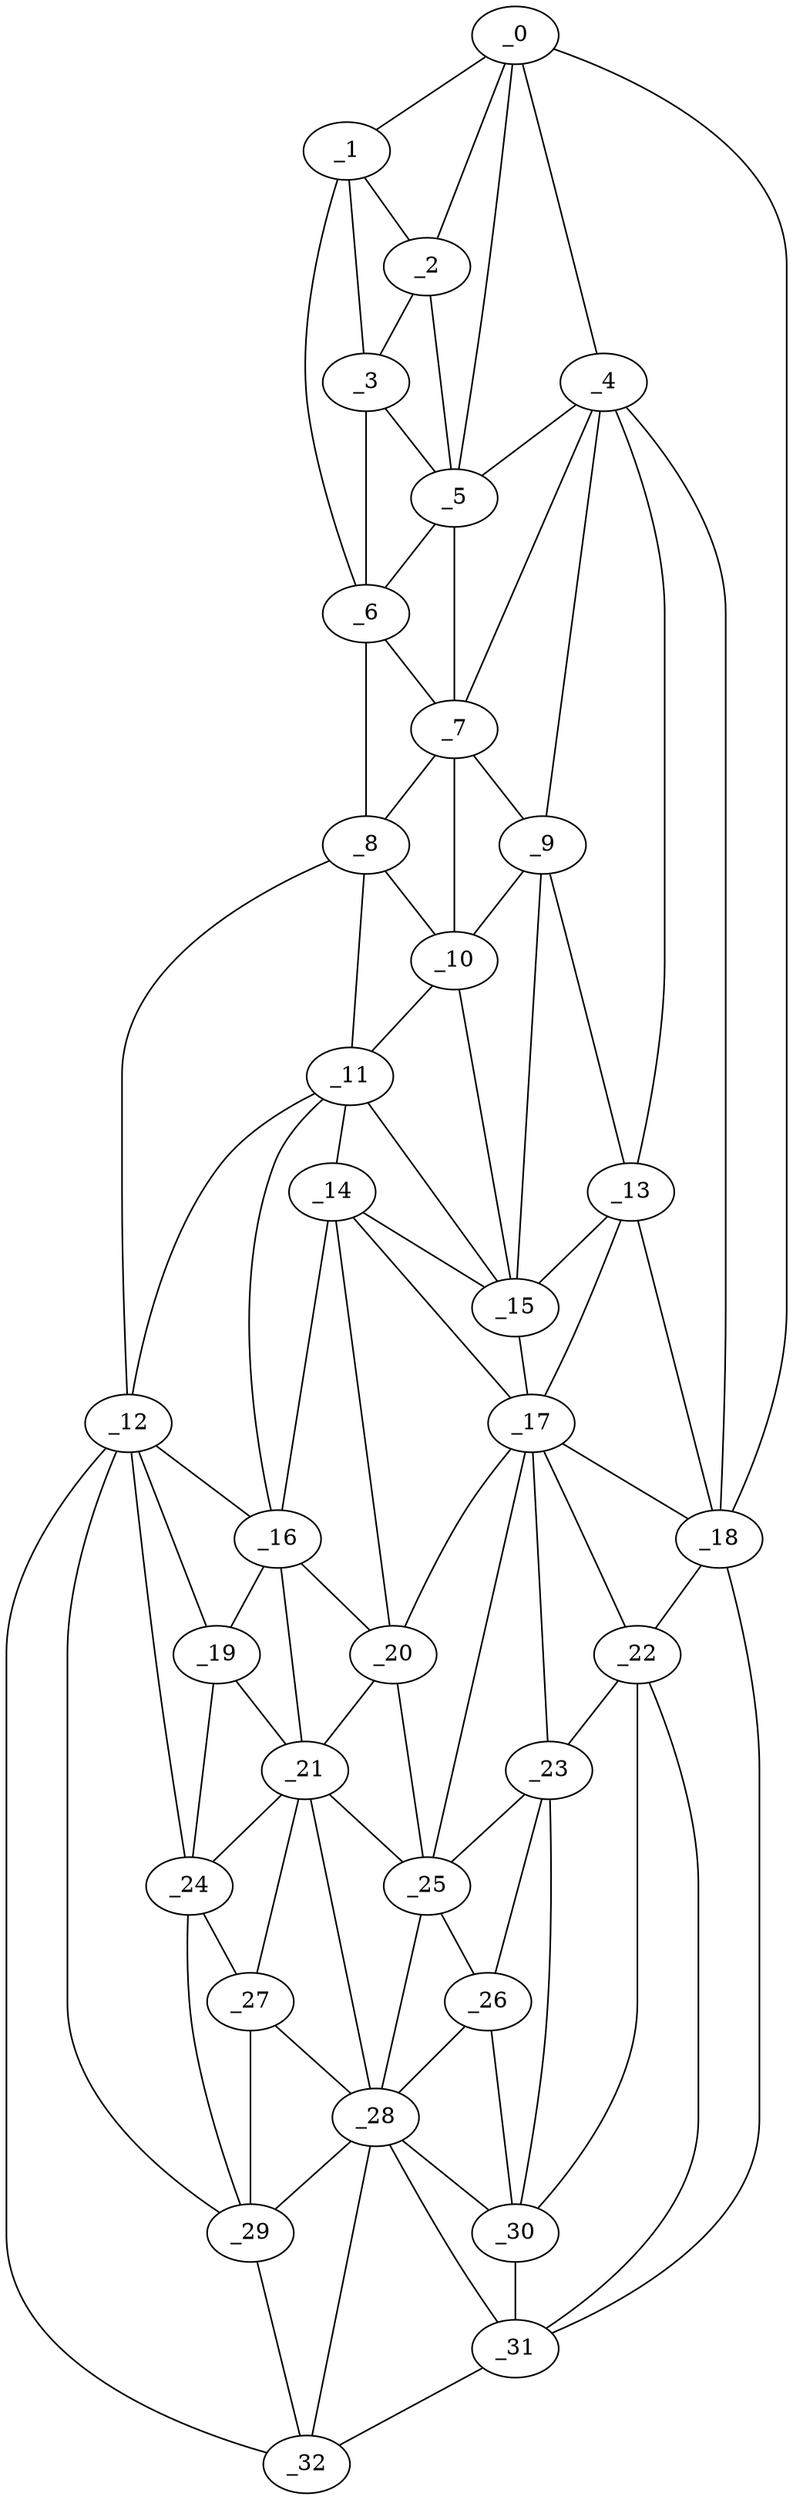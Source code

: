 graph "obj96__220.gxl" {
	_0	 [x=4,
		y=71];
	_1	 [x=5,
		y=48];
	_0 -- _1	 [valence=1];
	_2	 [x=10,
		y=54];
	_0 -- _2	 [valence=1];
	_4	 [x=24,
		y=76];
	_0 -- _4	 [valence=1];
	_5	 [x=26,
		y=58];
	_0 -- _5	 [valence=2];
	_18	 [x=83,
		y=97];
	_0 -- _18	 [valence=1];
	_1 -- _2	 [valence=2];
	_3	 [x=18,
		y=45];
	_1 -- _3	 [valence=1];
	_6	 [x=37,
		y=35];
	_1 -- _6	 [valence=1];
	_2 -- _3	 [valence=2];
	_2 -- _5	 [valence=1];
	_3 -- _5	 [valence=1];
	_3 -- _6	 [valence=2];
	_4 -- _5	 [valence=1];
	_7	 [x=45,
		y=69];
	_4 -- _7	 [valence=2];
	_9	 [x=51,
		y=71];
	_4 -- _9	 [valence=1];
	_13	 [x=74,
		y=93];
	_4 -- _13	 [valence=2];
	_4 -- _18	 [valence=1];
	_5 -- _6	 [valence=2];
	_5 -- _7	 [valence=1];
	_6 -- _7	 [valence=2];
	_8	 [x=48,
		y=32];
	_6 -- _8	 [valence=1];
	_7 -- _8	 [valence=2];
	_7 -- _9	 [valence=1];
	_10	 [x=58,
		y=67];
	_7 -- _10	 [valence=2];
	_8 -- _10	 [valence=2];
	_11	 [x=67,
		y=61];
	_8 -- _11	 [valence=2];
	_12	 [x=68,
		y=37];
	_8 -- _12	 [valence=1];
	_9 -- _10	 [valence=2];
	_9 -- _13	 [valence=2];
	_15	 [x=75,
		y=74];
	_9 -- _15	 [valence=1];
	_10 -- _11	 [valence=1];
	_10 -- _15	 [valence=2];
	_11 -- _12	 [valence=2];
	_14	 [x=75,
		y=64];
	_11 -- _14	 [valence=2];
	_11 -- _15	 [valence=2];
	_16	 [x=78,
		y=48];
	_11 -- _16	 [valence=1];
	_12 -- _16	 [valence=2];
	_19	 [x=84,
		y=46];
	_12 -- _19	 [valence=1];
	_24	 [x=98,
		y=48];
	_12 -- _24	 [valence=2];
	_29	 [x=115,
		y=52];
	_12 -- _29	 [valence=2];
	_32	 [x=126,
		y=54];
	_12 -- _32	 [valence=1];
	_13 -- _15	 [valence=2];
	_17	 [x=83,
		y=76];
	_13 -- _17	 [valence=1];
	_13 -- _18	 [valence=2];
	_14 -- _15	 [valence=1];
	_14 -- _16	 [valence=2];
	_14 -- _17	 [valence=2];
	_20	 [x=85,
		y=61];
	_14 -- _20	 [valence=2];
	_15 -- _17	 [valence=2];
	_16 -- _19	 [valence=1];
	_16 -- _20	 [valence=2];
	_21	 [x=89,
		y=57];
	_16 -- _21	 [valence=2];
	_17 -- _18	 [valence=1];
	_17 -- _20	 [valence=1];
	_22	 [x=94,
		y=90];
	_17 -- _22	 [valence=2];
	_23	 [x=96,
		y=83];
	_17 -- _23	 [valence=1];
	_25	 [x=99,
		y=73];
	_17 -- _25	 [valence=2];
	_18 -- _22	 [valence=2];
	_31	 [x=125,
		y=78];
	_18 -- _31	 [valence=1];
	_19 -- _21	 [valence=2];
	_19 -- _24	 [valence=2];
	_20 -- _21	 [valence=2];
	_20 -- _25	 [valence=2];
	_21 -- _24	 [valence=1];
	_21 -- _25	 [valence=2];
	_27	 [x=106,
		y=51];
	_21 -- _27	 [valence=2];
	_28	 [x=107,
		y=68];
	_21 -- _28	 [valence=2];
	_22 -- _23	 [valence=2];
	_30	 [x=117,
		y=79];
	_22 -- _30	 [valence=1];
	_22 -- _31	 [valence=2];
	_23 -- _25	 [valence=2];
	_26	 [x=103,
		y=72];
	_23 -- _26	 [valence=2];
	_23 -- _30	 [valence=2];
	_24 -- _27	 [valence=2];
	_24 -- _29	 [valence=2];
	_25 -- _26	 [valence=2];
	_25 -- _28	 [valence=2];
	_26 -- _28	 [valence=2];
	_26 -- _30	 [valence=2];
	_27 -- _28	 [valence=2];
	_27 -- _29	 [valence=2];
	_28 -- _29	 [valence=2];
	_28 -- _30	 [valence=2];
	_28 -- _31	 [valence=2];
	_28 -- _32	 [valence=2];
	_29 -- _32	 [valence=1];
	_30 -- _31	 [valence=2];
	_31 -- _32	 [valence=1];
}
